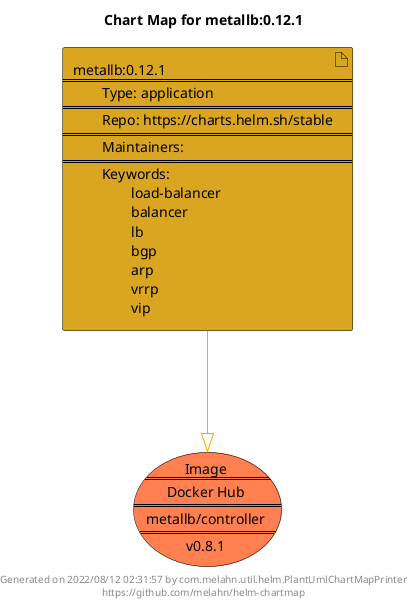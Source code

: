 @startuml
skinparam linetype ortho
skinparam backgroundColor white
skinparam usecaseBorderColor black
skinparam usecaseArrowColor LightSlateGray
skinparam artifactBorderColor black
skinparam artifactArrowColor LightSlateGray

title Chart Map for metallb:0.12.1

'There is one referenced Helm Chart
artifact "metallb:0.12.1\n====\n\tType: application\n====\n\tRepo: https://charts.helm.sh/stable\n====\n\tMaintainers: \n====\n\tKeywords: \n\t\tload-balancer\n\t\tbalancer\n\t\tlb\n\t\tbgp\n\t\tarp\n\t\tvrrp\n\t\tvip" as metallb_0_12_1 #GoldenRod

'There is one referenced Docker Image
usecase "Image\n====\nDocker Hub\n====\nmetallb/controller\n====\nv0.8.1" as metallb_controller_v0_8_1 #Coral

'Chart Dependencies
metallb_0_12_1--[#orange]-|>metallb_controller_v0_8_1

center footer Generated on 2022/08/12 02:31:57 by com.melahn.util.helm.PlantUmlChartMapPrinter\nhttps://github.com/melahn/helm-chartmap
@enduml
